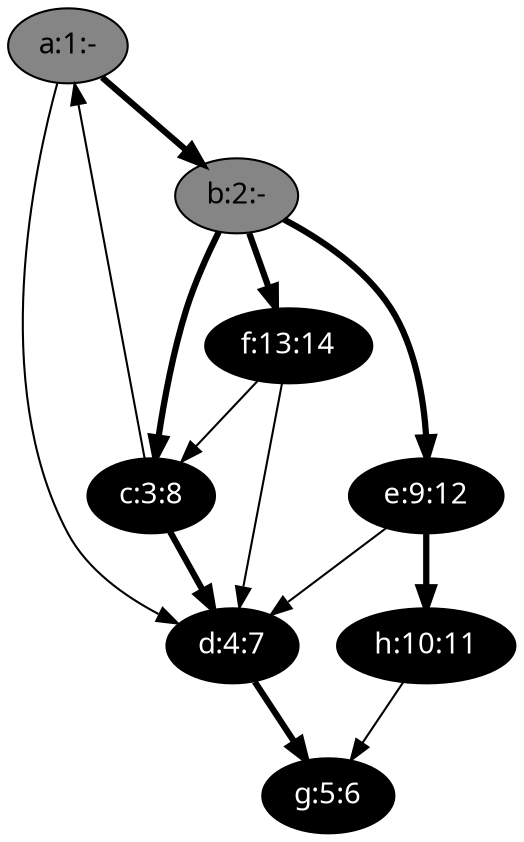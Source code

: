 Digraph {
a [ label="a:1:-" style=filled fontname="time-bold" fillcolor=gray52 ];
b [ label="b:2:-" style=filled fontname="time-bold" fillcolor=gray52 ];
c [ label="c:3:8" fontcolor=white style=filled fontname="time-bold" fillcolor=black ];
d [ label="d:4:7" fontcolor=white style=filled fontname="time-bold" fillcolor=black ];
e [ label="e:9:12" fontcolor=white style=filled fontname="time-bold" fillcolor=black ];
f [ label="f:13:14" fontcolor=white style=filled fontname="time-bold" fillcolor=black ];
g [ label="g:5:6" fontcolor=white style=filled fontname="time-bold" fillcolor=black ];
h [ label="h:10:11" fontcolor=white style=filled fontname="time-bold" fillcolor=black ];
a->b[label="", penwidth=3];
a->d[label="", penwidth=1];
b->c[label="", penwidth=3];
b->e[label="", penwidth=3];
b->f[label="", penwidth=3];
c->a[label="", penwidth=1];
c->d[label="", penwidth=3];
d->g[label="", penwidth=3];
e->d[label="", penwidth=1];
e->h[label="", penwidth=3];
f->c[label="", penwidth=1];
f->d[label="", penwidth=1];
h->g[label="", penwidth=1];
}